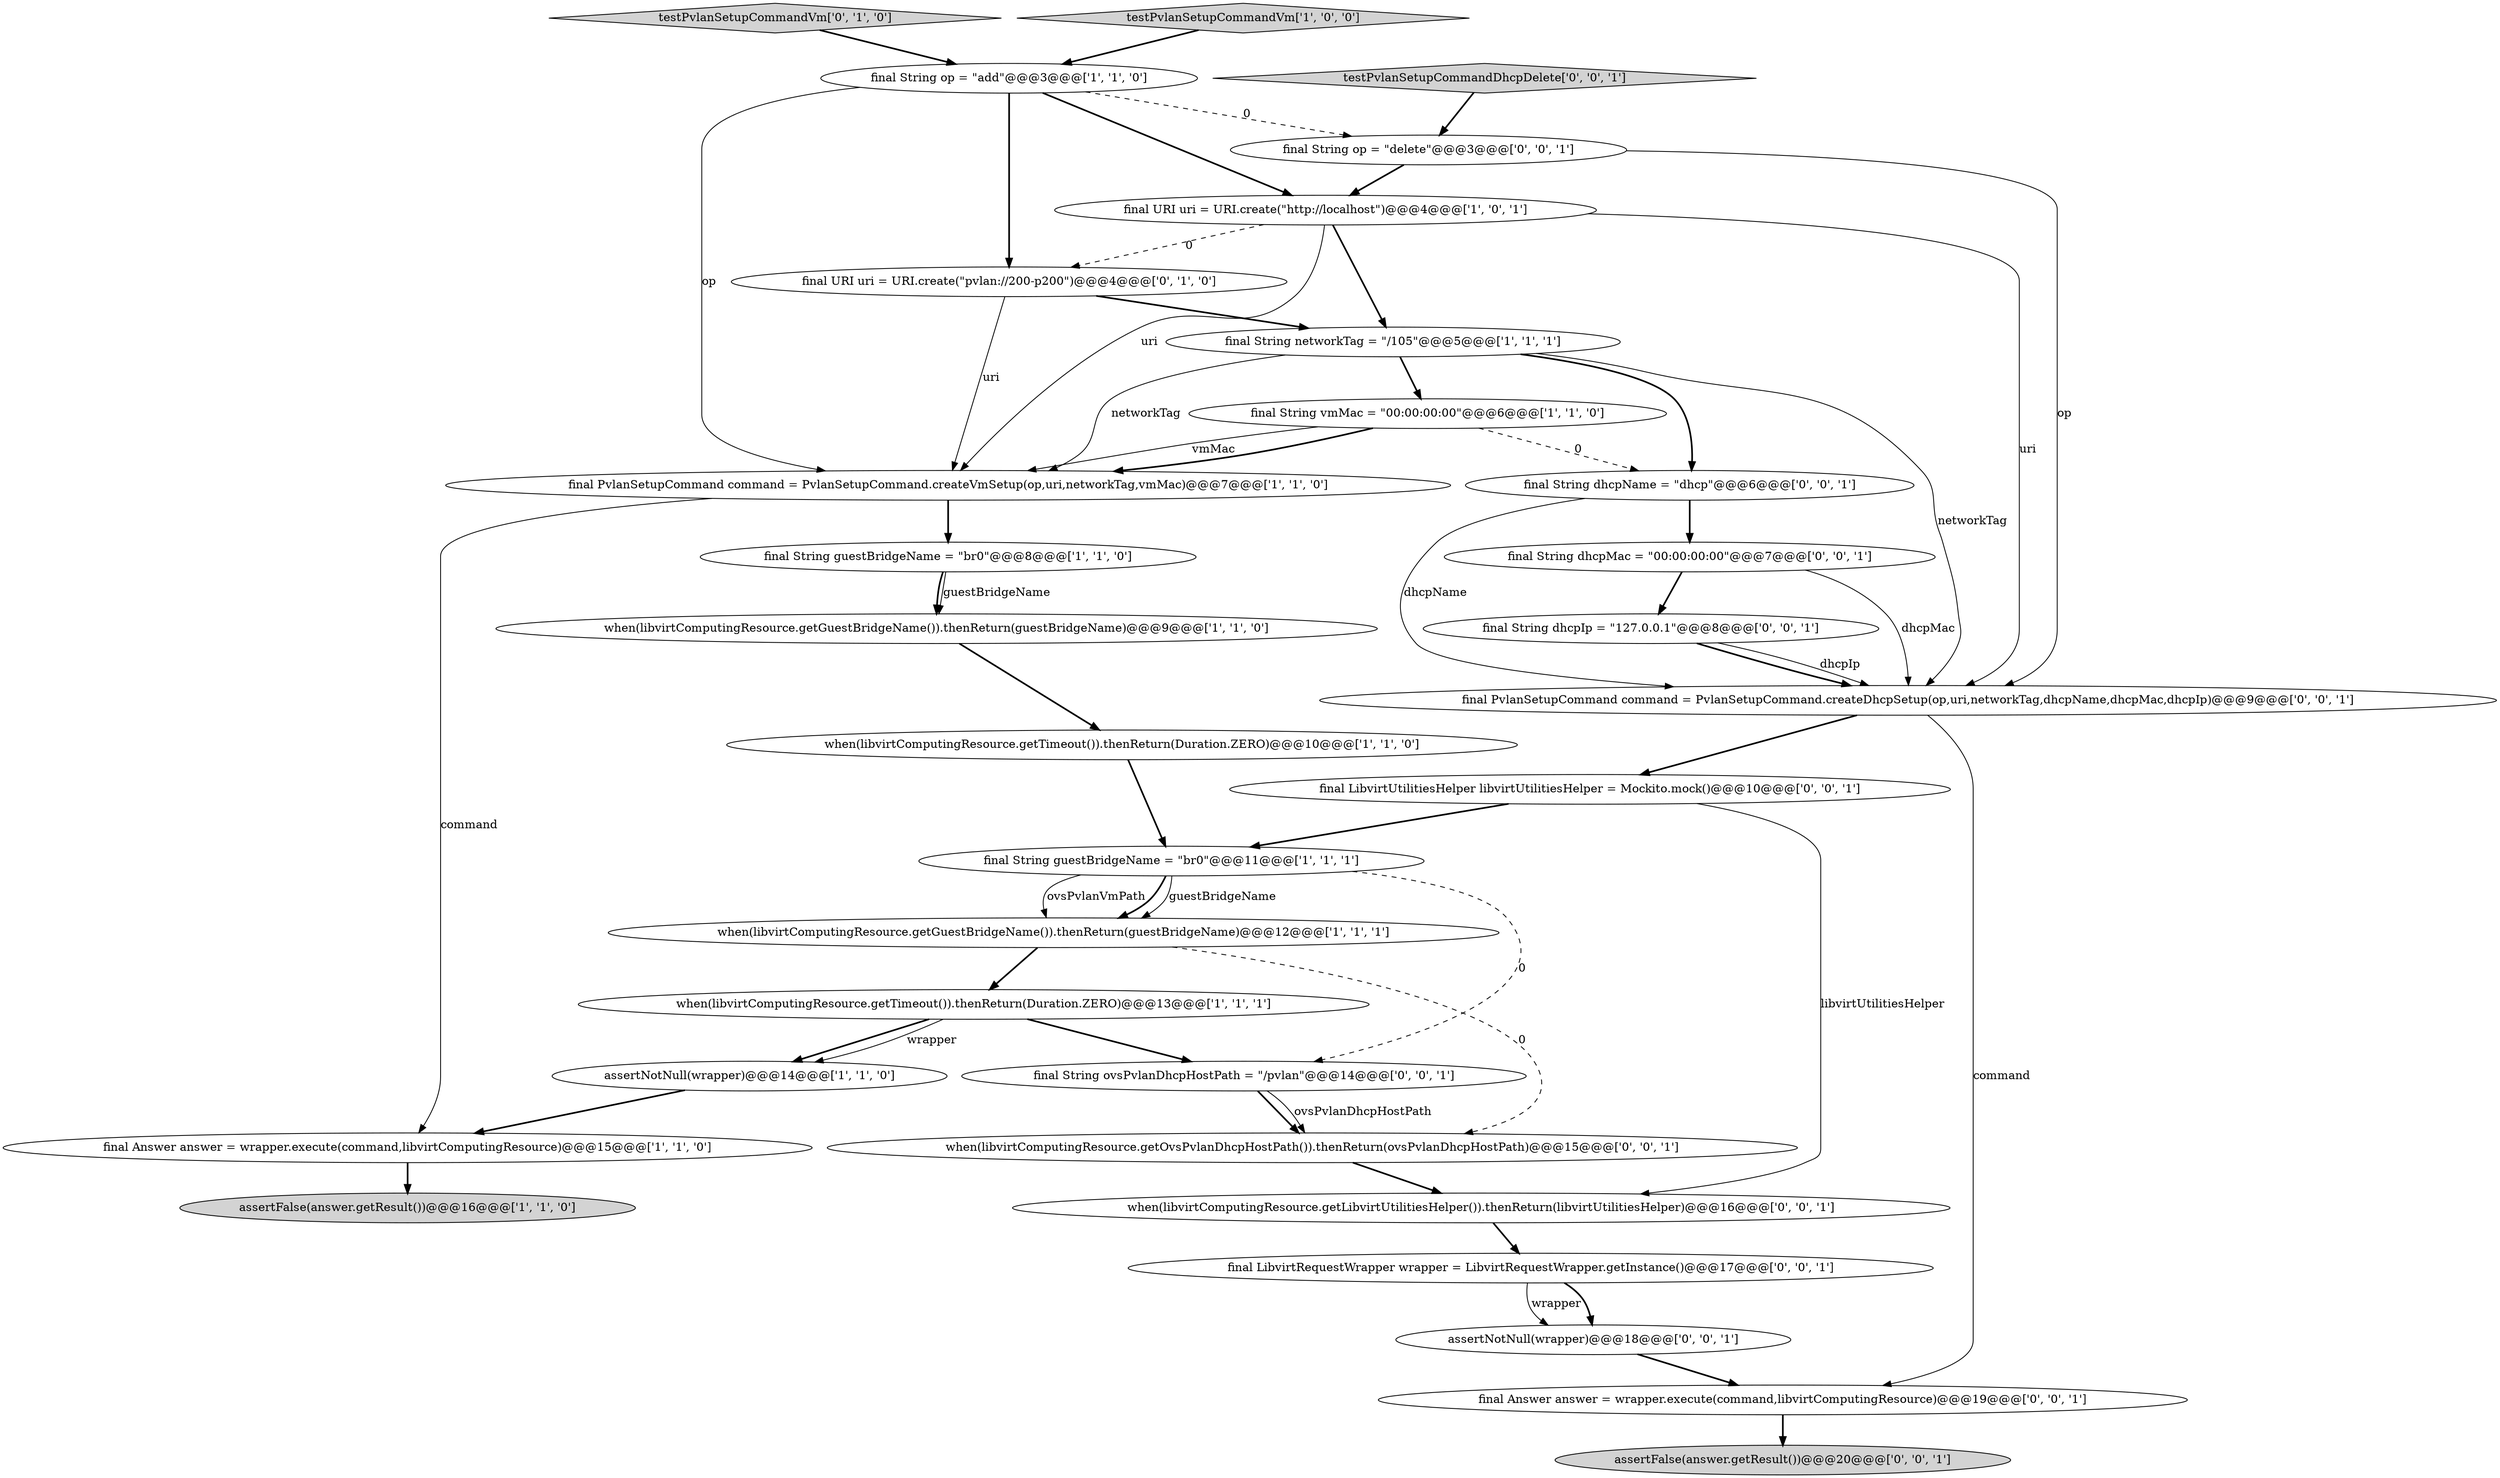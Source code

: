 digraph {
20 [style = filled, label = "testPvlanSetupCommandDhcpDelete['0', '0', '1']", fillcolor = lightgray, shape = diamond image = "AAA0AAABBB3BBB"];
3 [style = filled, label = "when(libvirtComputingResource.getTimeout()).thenReturn(Duration.ZERO)@@@13@@@['1', '1', '1']", fillcolor = white, shape = ellipse image = "AAA0AAABBB1BBB"];
4 [style = filled, label = "final String vmMac = \"00:00:00:00\"@@@6@@@['1', '1', '0']", fillcolor = white, shape = ellipse image = "AAA0AAABBB1BBB"];
2 [style = filled, label = "final PvlanSetupCommand command = PvlanSetupCommand.createVmSetup(op,uri,networkTag,vmMac)@@@7@@@['1', '1', '0']", fillcolor = white, shape = ellipse image = "AAA0AAABBB1BBB"];
27 [style = filled, label = "final String dhcpMac = \"00:00:00:00\"@@@7@@@['0', '0', '1']", fillcolor = white, shape = ellipse image = "AAA0AAABBB3BBB"];
18 [style = filled, label = "when(libvirtComputingResource.getLibvirtUtilitiesHelper()).thenReturn(libvirtUtilitiesHelper)@@@16@@@['0', '0', '1']", fillcolor = white, shape = ellipse image = "AAA0AAABBB3BBB"];
28 [style = filled, label = "final String dhcpIp = \"127.0.0.1\"@@@8@@@['0', '0', '1']", fillcolor = white, shape = ellipse image = "AAA0AAABBB3BBB"];
7 [style = filled, label = "assertNotNull(wrapper)@@@14@@@['1', '1', '0']", fillcolor = white, shape = ellipse image = "AAA0AAABBB1BBB"];
24 [style = filled, label = "final LibvirtUtilitiesHelper libvirtUtilitiesHelper = Mockito.mock()@@@10@@@['0', '0', '1']", fillcolor = white, shape = ellipse image = "AAA0AAABBB3BBB"];
13 [style = filled, label = "final String op = \"add\"@@@3@@@['1', '1', '0']", fillcolor = white, shape = ellipse image = "AAA0AAABBB1BBB"];
25 [style = filled, label = "final Answer answer = wrapper.execute(command,libvirtComputingResource)@@@19@@@['0', '0', '1']", fillcolor = white, shape = ellipse image = "AAA0AAABBB3BBB"];
19 [style = filled, label = "when(libvirtComputingResource.getOvsPvlanDhcpHostPath()).thenReturn(ovsPvlanDhcpHostPath)@@@15@@@['0', '0', '1']", fillcolor = white, shape = ellipse image = "AAA0AAABBB3BBB"];
8 [style = filled, label = "final URI uri = URI.create(\"http://localhost\")@@@4@@@['1', '0', '1']", fillcolor = white, shape = ellipse image = "AAA0AAABBB1BBB"];
23 [style = filled, label = "assertNotNull(wrapper)@@@18@@@['0', '0', '1']", fillcolor = white, shape = ellipse image = "AAA0AAABBB3BBB"];
21 [style = filled, label = "final String op = \"delete\"@@@3@@@['0', '0', '1']", fillcolor = white, shape = ellipse image = "AAA0AAABBB3BBB"];
16 [style = filled, label = "testPvlanSetupCommandVm['0', '1', '0']", fillcolor = lightgray, shape = diamond image = "AAA0AAABBB2BBB"];
1 [style = filled, label = "testPvlanSetupCommandVm['1', '0', '0']", fillcolor = lightgray, shape = diamond image = "AAA0AAABBB1BBB"];
10 [style = filled, label = "when(libvirtComputingResource.getGuestBridgeName()).thenReturn(guestBridgeName)@@@9@@@['1', '1', '0']", fillcolor = white, shape = ellipse image = "AAA0AAABBB1BBB"];
11 [style = filled, label = "final String networkTag = \"/105\"@@@5@@@['1', '1', '1']", fillcolor = white, shape = ellipse image = "AAA0AAABBB1BBB"];
22 [style = filled, label = "final LibvirtRequestWrapper wrapper = LibvirtRequestWrapper.getInstance()@@@17@@@['0', '0', '1']", fillcolor = white, shape = ellipse image = "AAA0AAABBB3BBB"];
14 [style = filled, label = "assertFalse(answer.getResult())@@@16@@@['1', '1', '0']", fillcolor = lightgray, shape = ellipse image = "AAA0AAABBB1BBB"];
17 [style = filled, label = "final PvlanSetupCommand command = PvlanSetupCommand.createDhcpSetup(op,uri,networkTag,dhcpName,dhcpMac,dhcpIp)@@@9@@@['0', '0', '1']", fillcolor = white, shape = ellipse image = "AAA0AAABBB3BBB"];
30 [style = filled, label = "assertFalse(answer.getResult())@@@20@@@['0', '0', '1']", fillcolor = lightgray, shape = ellipse image = "AAA0AAABBB3BBB"];
15 [style = filled, label = "final URI uri = URI.create(\"pvlan://200-p200\")@@@4@@@['0', '1', '0']", fillcolor = white, shape = ellipse image = "AAA1AAABBB2BBB"];
0 [style = filled, label = "when(libvirtComputingResource.getGuestBridgeName()).thenReturn(guestBridgeName)@@@12@@@['1', '1', '1']", fillcolor = white, shape = ellipse image = "AAA0AAABBB1BBB"];
9 [style = filled, label = "final String guestBridgeName = \"br0\"@@@8@@@['1', '1', '0']", fillcolor = white, shape = ellipse image = "AAA0AAABBB1BBB"];
26 [style = filled, label = "final String dhcpName = \"dhcp\"@@@6@@@['0', '0', '1']", fillcolor = white, shape = ellipse image = "AAA0AAABBB3BBB"];
6 [style = filled, label = "final String guestBridgeName = \"br0\"@@@11@@@['1', '1', '1']", fillcolor = white, shape = ellipse image = "AAA0AAABBB1BBB"];
5 [style = filled, label = "final Answer answer = wrapper.execute(command,libvirtComputingResource)@@@15@@@['1', '1', '0']", fillcolor = white, shape = ellipse image = "AAA0AAABBB1BBB"];
12 [style = filled, label = "when(libvirtComputingResource.getTimeout()).thenReturn(Duration.ZERO)@@@10@@@['1', '1', '0']", fillcolor = white, shape = ellipse image = "AAA0AAABBB1BBB"];
29 [style = filled, label = "final String ovsPvlanDhcpHostPath = \"/pvlan\"@@@14@@@['0', '0', '1']", fillcolor = white, shape = ellipse image = "AAA0AAABBB3BBB"];
3->29 [style = bold, label=""];
27->17 [style = solid, label="dhcpMac"];
5->14 [style = bold, label=""];
4->26 [style = dashed, label="0"];
0->19 [style = dashed, label="0"];
22->23 [style = solid, label="wrapper"];
11->4 [style = bold, label=""];
13->15 [style = bold, label=""];
23->25 [style = bold, label=""];
29->19 [style = bold, label=""];
6->0 [style = solid, label="ovsPvlanVmPath"];
13->2 [style = solid, label="op"];
8->17 [style = solid, label="uri"];
21->17 [style = solid, label="op"];
13->21 [style = dashed, label="0"];
9->10 [style = solid, label="guestBridgeName"];
27->28 [style = bold, label=""];
18->22 [style = bold, label=""];
2->5 [style = solid, label="command"];
17->25 [style = solid, label="command"];
29->19 [style = solid, label="ovsPvlanDhcpHostPath"];
11->26 [style = bold, label=""];
6->0 [style = bold, label=""];
8->2 [style = solid, label="uri"];
28->17 [style = bold, label=""];
15->2 [style = solid, label="uri"];
21->8 [style = bold, label=""];
11->2 [style = solid, label="networkTag"];
0->3 [style = bold, label=""];
11->17 [style = solid, label="networkTag"];
28->17 [style = solid, label="dhcpIp"];
16->13 [style = bold, label=""];
3->7 [style = bold, label=""];
26->27 [style = bold, label=""];
4->2 [style = bold, label=""];
6->0 [style = solid, label="guestBridgeName"];
10->12 [style = bold, label=""];
20->21 [style = bold, label=""];
8->11 [style = bold, label=""];
2->9 [style = bold, label=""];
6->29 [style = dashed, label="0"];
15->11 [style = bold, label=""];
17->24 [style = bold, label=""];
8->15 [style = dashed, label="0"];
26->17 [style = solid, label="dhcpName"];
3->7 [style = solid, label="wrapper"];
7->5 [style = bold, label=""];
24->18 [style = solid, label="libvirtUtilitiesHelper"];
13->8 [style = bold, label=""];
24->6 [style = bold, label=""];
22->23 [style = bold, label=""];
25->30 [style = bold, label=""];
19->18 [style = bold, label=""];
12->6 [style = bold, label=""];
9->10 [style = bold, label=""];
1->13 [style = bold, label=""];
4->2 [style = solid, label="vmMac"];
}
